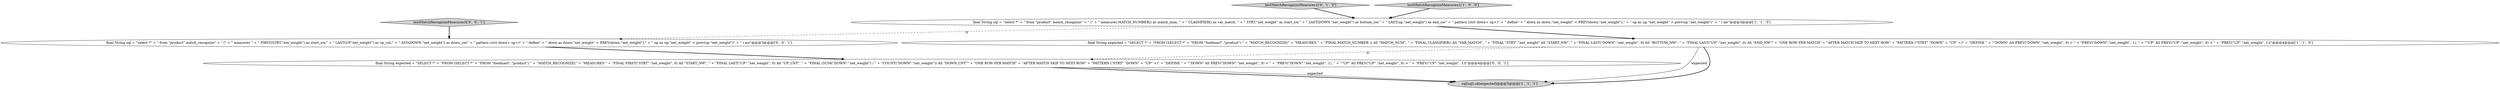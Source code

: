 digraph {
1 [style = filled, label = "sql(sql).ok(expected)@@@5@@@['1', '1', '1']", fillcolor = lightgray, shape = ellipse image = "AAA0AAABBB1BBB"];
6 [style = filled, label = "testMatchRecognizeMeasures5['0', '0', '1']", fillcolor = lightgray, shape = diamond image = "AAA0AAABBB3BBB"];
0 [style = filled, label = "final String sql = \"select *\" + \" from \"product\" match_recognize\" + \" (\" + \" measures MATCH_NUMBER() as match_num, \" + \" CLASSIFIER() as var_match, \" + \" STRT.\"net_weight\" as start_nw,\" + \" LAST(DOWN.\"net_weight\") as bottom_nw,\" + \" LAST(up.\"net_weight\") as end_nw\" + \" pattern (strt down+ up+)\" + \" define\" + \" down as down.\"net_weight\" < PREV(down.\"net_weight\"),\" + \" up as up.\"net_weight\" > prev(up.\"net_weight\")\" + \" ) mr\"@@@3@@@['1', '1', '0']", fillcolor = white, shape = ellipse image = "AAA0AAABBB1BBB"];
4 [style = filled, label = "testMatchRecognizeMeasures1['0', '1', '0']", fillcolor = lightgray, shape = diamond image = "AAA0AAABBB2BBB"];
5 [style = filled, label = "final String expected = \"SELECT *\" + \"FROM (SELECT *\" + \"FROM \"foodmart\".\"product\") \" + \"MATCH_RECOGNIZE(\" + \"MEASURES \" + \"FINAL FIRST(\"STRT\".\"net_weight\", 0) AS \"START_NW\", \" + \"FINAL LAST(\"UP\".\"net_weight\", 0) AS \"UP_CNT\", \" + \"FINAL (SUM(\"DOWN\".\"net_weight\") / \" + \"COUNT(\"DOWN\".\"net_weight\")) AS \"DOWN_CNT\"\" + \"ONE ROW PER MATCH\" + \"AFTER MATCH SKIP TO NEXT ROW\" + \"PATTERN (\"STRT\" \"DOWN\" + \"UP\" +)\" + \"DEFINE \" + \"\"DOWN\" AS PREV(\"DOWN\".\"net_weight\", 0) < \" + \"PREV(\"DOWN\".\"net_weight\", 1), \" + \"\"UP\" AS PREV(\"UP\".\"net_weight\", 0) > \" + \"PREV(\"UP\".\"net_weight\", 1))\"@@@4@@@['0', '0', '1']", fillcolor = white, shape = ellipse image = "AAA0AAABBB3BBB"];
2 [style = filled, label = "final String expected = \"SELECT *\" + \"FROM (SELECT *\" + \"FROM \"foodmart\".\"product\") \" + \"MATCH_RECOGNIZE(\" + \"MEASURES \" + \"FINAL MATCH_NUMBER () AS \"MATCH_NUM\", \" + \"FINAL CLASSIFIER() AS \"VAR_MATCH\", \" + \"FINAL \"STRT\".\"net_weight\" AS \"START_NW\", \" + \"FINAL LAST(\"DOWN\".\"net_weight\", 0) AS \"BOTTOM_NW\", \" + \"FINAL LAST(\"UP\".\"net_weight\", 0) AS \"END_NW\"\" + \"ONE ROW PER MATCH\" + \"AFTER MATCH SKIP TO NEXT ROW\" + \"PATTERN (\"STRT\" \"DOWN\" + \"UP\" +)\" + \"DEFINE \" + \"\"DOWN\" AS PREV(\"DOWN\".\"net_weight\", 0) < \" + \"PREV(\"DOWN\".\"net_weight\", 1), \" + \"\"UP\" AS PREV(\"UP\".\"net_weight\", 0) > \" + \"PREV(\"UP\".\"net_weight\", 1))\"@@@4@@@['1', '1', '0']", fillcolor = white, shape = ellipse image = "AAA0AAABBB1BBB"];
7 [style = filled, label = "final String sql = \"select *\" + \" from \"product\" match_recognize\" + \" (\" + \" measures \" + \" FIRST(STRT.\"net_weight\") as start_nw,\" + \" LAST(UP.\"net_weight\") as up_cnt,\" + \" AVG(DOWN.\"net_weight\") as down_cnt\" + \" pattern (strt down+ up+)\" + \" define\" + \" down as down.\"net_weight\" < PREV(down.\"net_weight\"),\" + \" up as up.\"net_weight\" > prev(up.\"net_weight\")\" + \" ) mr\"@@@3@@@['0', '0', '1']", fillcolor = white, shape = ellipse image = "AAA0AAABBB3BBB"];
3 [style = filled, label = "testMatchRecognizeMeasures1['1', '0', '0']", fillcolor = lightgray, shape = diamond image = "AAA0AAABBB1BBB"];
5->1 [style = bold, label=""];
2->5 [style = dashed, label="0"];
7->5 [style = bold, label=""];
6->7 [style = bold, label=""];
0->7 [style = dashed, label="0"];
2->1 [style = solid, label="expected"];
2->1 [style = bold, label=""];
3->0 [style = bold, label=""];
4->0 [style = bold, label=""];
0->2 [style = bold, label=""];
5->1 [style = solid, label="expected"];
}
